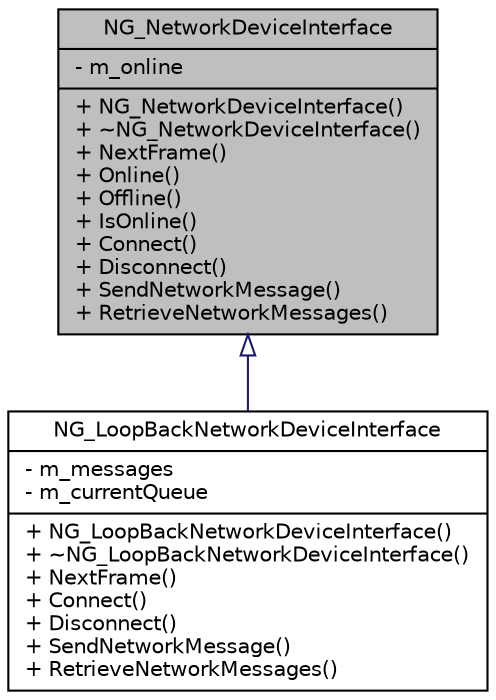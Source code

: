 digraph G
{
  edge [fontname="Helvetica",fontsize="10",labelfontname="Helvetica",labelfontsize="10"];
  node [fontname="Helvetica",fontsize="10",shape=record];
  Node1 [label="{NG_NetworkDeviceInterface\n|- m_online\l|+ NG_NetworkDeviceInterface()\l+ ~NG_NetworkDeviceInterface()\l+ NextFrame()\l+ Online()\l+ Offline()\l+ IsOnline()\l+ Connect()\l+ Disconnect()\l+ SendNetworkMessage()\l+ RetrieveNetworkMessages()\l}",height=0.2,width=0.4,color="black", fillcolor="grey75", style="filled" fontcolor="black"];
  Node1 -> Node2 [dir=back,color="midnightblue",fontsize="10",style="solid",arrowtail="empty",fontname="Helvetica"];
  Node2 [label="{NG_LoopBackNetworkDeviceInterface\n|- m_messages\l- m_currentQueue\l|+ NG_LoopBackNetworkDeviceInterface()\l+ ~NG_LoopBackNetworkDeviceInterface()\l+ NextFrame()\l+ Connect()\l+ Disconnect()\l+ SendNetworkMessage()\l+ RetrieveNetworkMessages()\l}",height=0.2,width=0.4,color="black", fillcolor="white", style="filled",URL="$d5/d59/classNG__LoopBackNetworkDeviceInterface.html"];
}
